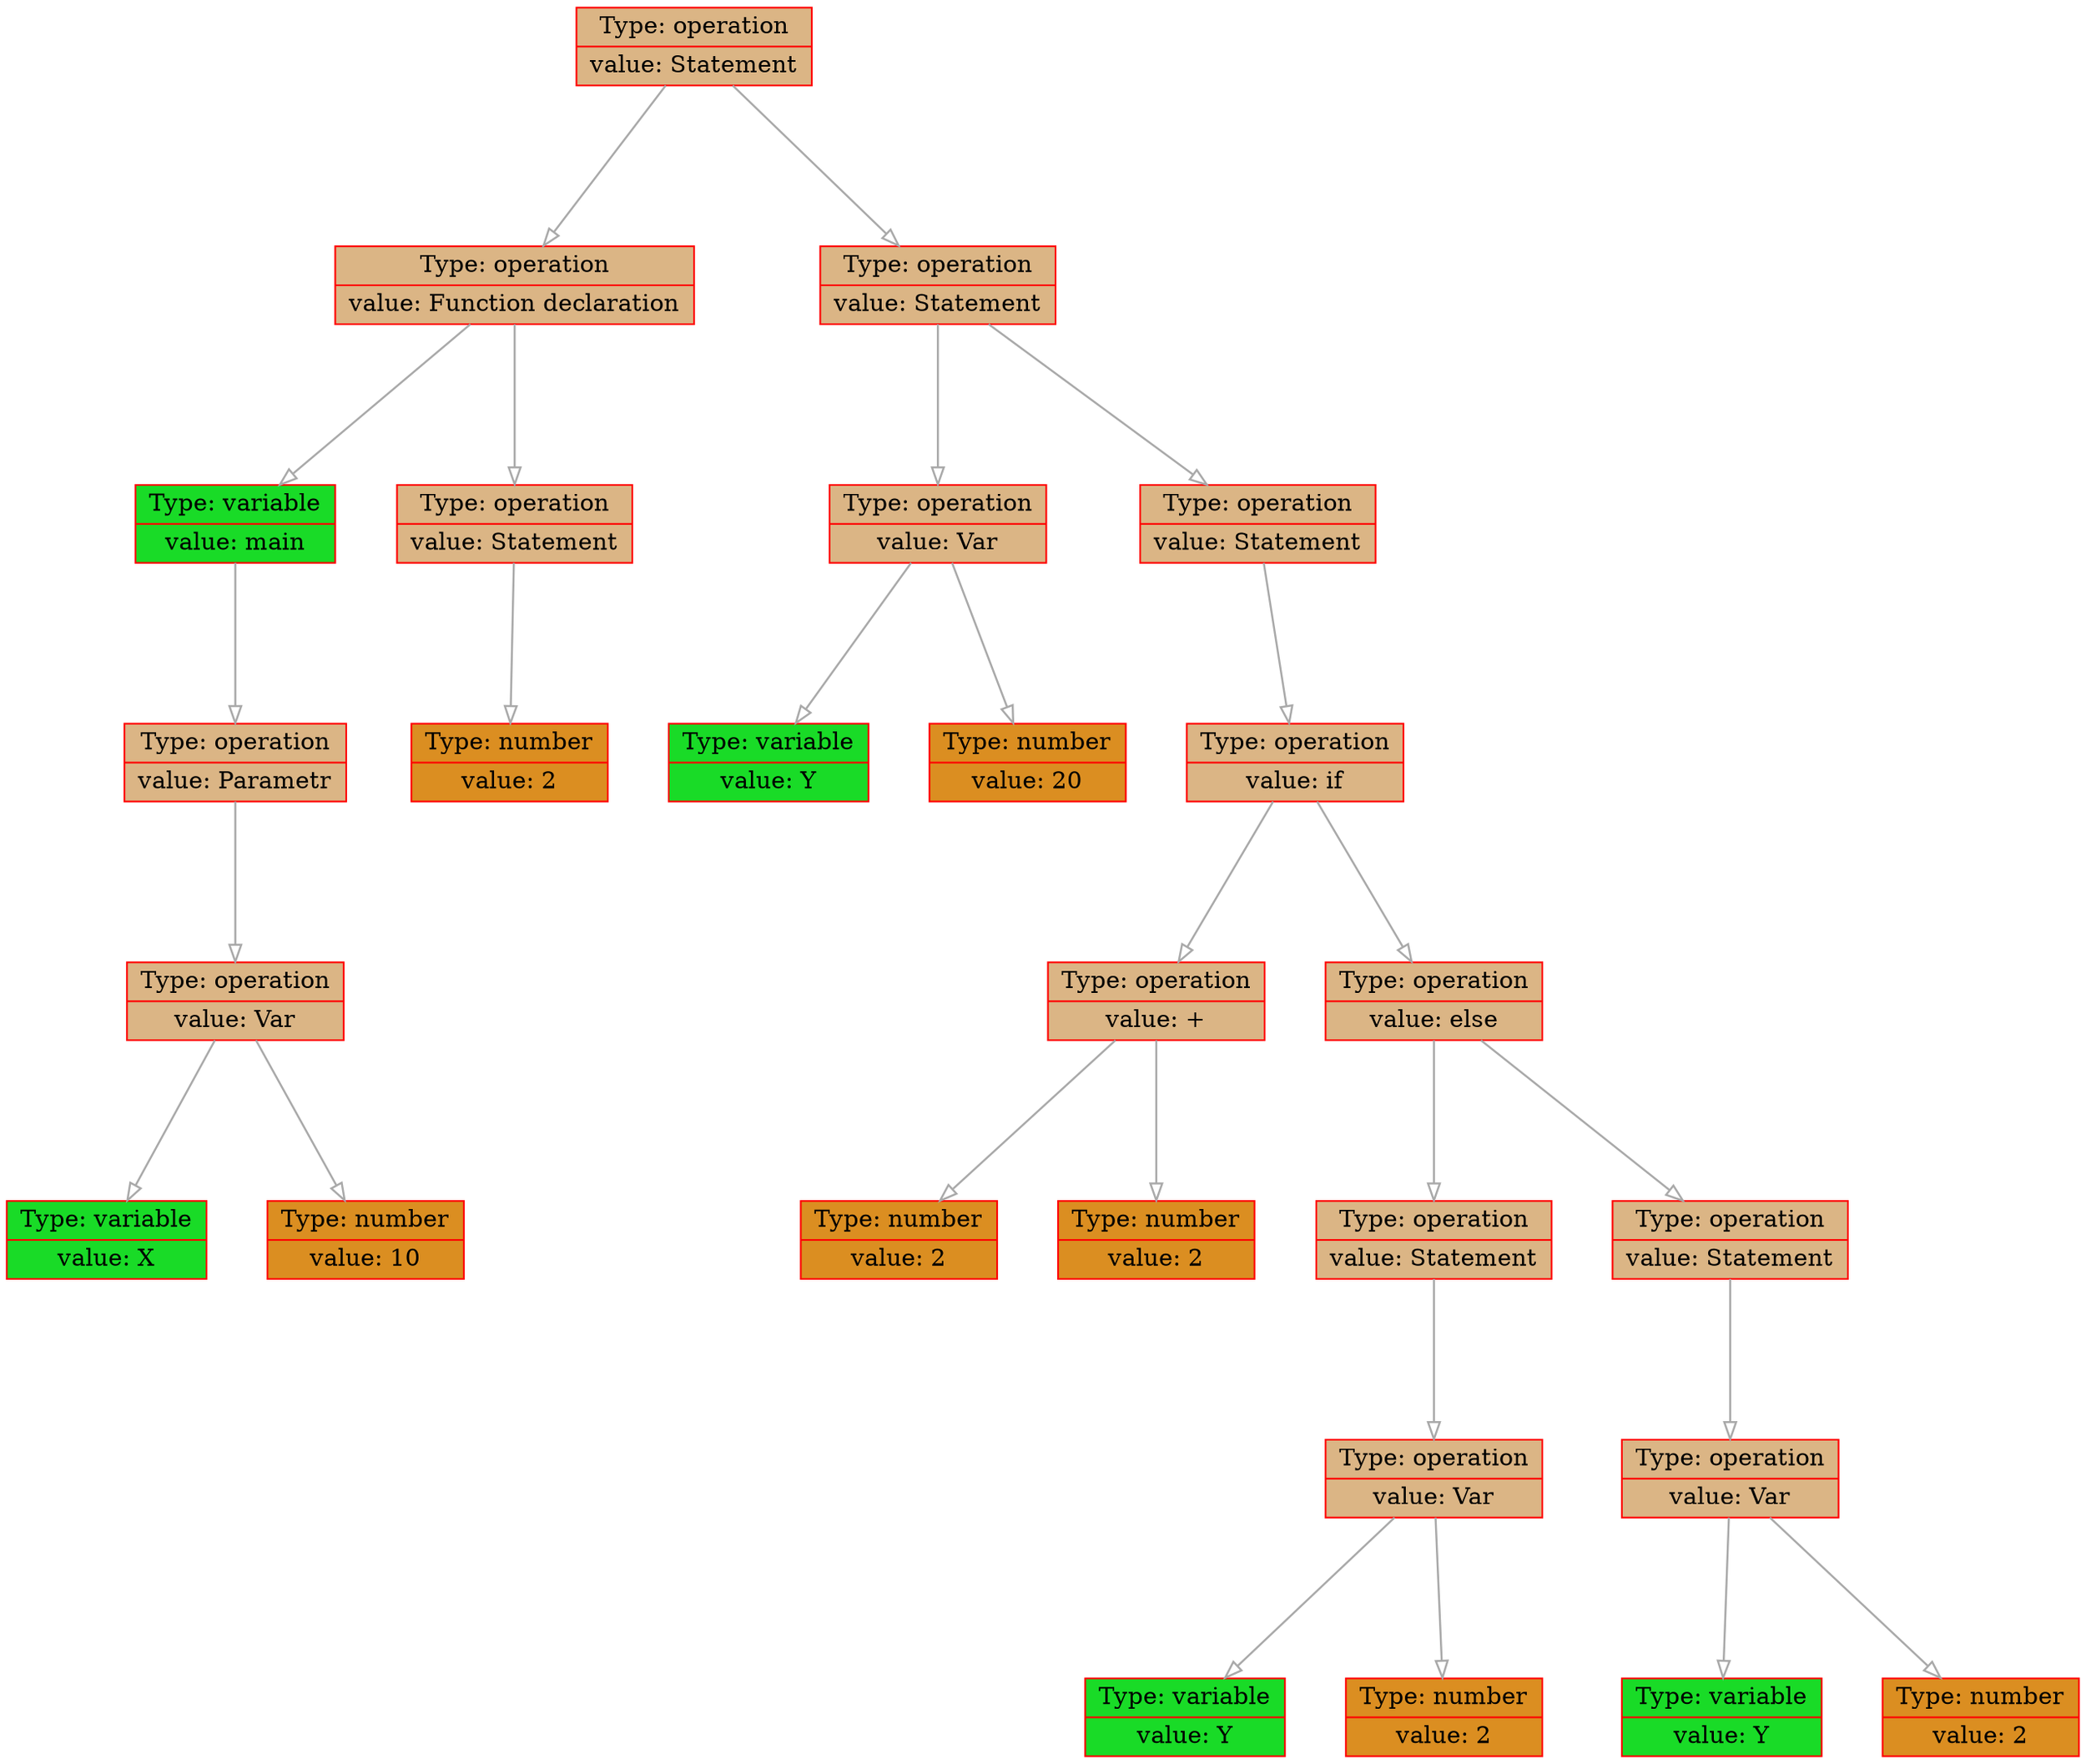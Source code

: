 
    digraph g {
        dpi      = 200;
        fontname = "Comic Sans MS";
        fontsize = 20;
        rankdir   =  TB;
        edge [color = darkgrey, arrowhead = onormal, arrowsize = 1, penwidth = 1.2]
        graph[fillcolor = lightgreen, ranksep = 1.3, nodesep = 0.5,
        style = "rounded, filled",color = green, penwidth = 2]

    Node0000027d3c0b81f0[shape=record, width=0.2, style="filled", color="red", fillcolor="#DBB585",label=" {Type: operation | value: Statement}"] 
 
Node0000027d3c0b80b0[shape=record, width=0.2, style="filled", color="red", fillcolor="#DBB585",label=" {Type: operation | value: Function declaration}"] 
 
Node0000027d3c0b75b0[shape=record, width=0.2, style="filled", color="red", fillcolor="#19DB27",label=" {Type: variable | value: main}"] 
 
Node0000027d3c0b8020[shape=record, width=0.2, style="filled", color="red", fillcolor="#DBB585",label=" {Type: operation | value: Parametr}"] 
 
Node0000027d3c0b7640[shape=record, width=0.2, style="filled", color="red", fillcolor="#DBB585",label=" {Type: operation | value: Var}"] 
 
Node0000027d3c0b75e0[shape=record, width=0.2, style="filled", color="red", fillcolor="#19DB27",label=" {Type: variable | value: X}"] 
 
Node0000027d3c0b7610[shape=record, width=0.2, style="filled", color="red", fillcolor="#DB8E21",label=" {Type: number | value: 10}"] 
 
Node0000027d3c0b8080[shape=record, width=0.2, style="filled", color="red", fillcolor="#DBB585",label=" {Type: operation | value: Statement}"] 
 
Node0000027d3c0b8050[shape=record, width=0.2, style="filled", color="red", fillcolor="#DB8E21",label=" {Type: number | value: 2}"] 
 
Node0000027d3c0b8190[shape=record, width=0.2, style="filled", color="red", fillcolor="#DBB585",label=" {Type: operation | value: Statement}"] 
 
Node0000027d3c0b8220[shape=record, width=0.2, style="filled", color="red", fillcolor="#DBB585",label=" {Type: operation | value: Var}"] 
 
Node0000027d3c0b8130[shape=record, width=0.2, style="filled", color="red", fillcolor="#19DB27",label=" {Type: variable | value: Y}"] 
 
Node0000027d3c0b8490[shape=record, width=0.2, style="filled", color="red", fillcolor="#DB8E21",label=" {Type: number | value: 20}"] 
 
Node0000027d3c0b81c0[shape=record, width=0.2, style="filled", color="red", fillcolor="#DBB585",label=" {Type: operation | value: Statement}"] 
 
Node0000027d3c0b8160[shape=record, width=0.2, style="filled", color="red", fillcolor="#DBB585",label=" {Type: operation | value: if}"] 
 
Node0000027d3c0b8430[shape=record, width=0.2, style="filled", color="red", fillcolor="#DBB585",label=" {Type: operation | value: +}"] 
 
Node0000027d3c0b82e0[shape=record, width=0.2, style="filled", color="red", fillcolor="#DB8E21",label=" {Type: number | value: 2}"] 
 
Node0000027d3c0b8340[shape=record, width=0.2, style="filled", color="red", fillcolor="#DB8E21",label=" {Type: number | value: 2}"] 
 
Node0000027d3c0b8460[shape=record, width=0.2, style="filled", color="red", fillcolor="#DBB585",label=" {Type: operation | value: else}"] 
 
Node0000027d3c0b8280[shape=record, width=0.2, style="filled", color="red", fillcolor="#DBB585",label=" {Type: operation | value: Statement}"] 
 
Node0000027d3c0b83a0[shape=record, width=0.2, style="filled", color="red", fillcolor="#DBB585",label=" {Type: operation | value: Var}"] 
 
Node0000027d3c0b8400[shape=record, width=0.2, style="filled", color="red", fillcolor="#19DB27",label=" {Type: variable | value: Y}"] 
 
Node0000027d3c0b8310[shape=record, width=0.2, style="filled", color="red", fillcolor="#DB8E21",label=" {Type: number | value: 2}"] 
 
Node0000027d3c0b83d0[shape=record, width=0.2, style="filled", color="red", fillcolor="#DBB585",label=" {Type: operation | value: Statement}"] 
 
Node0000027d3c0b82b0[shape=record, width=0.2, style="filled", color="red", fillcolor="#DBB585",label=" {Type: operation | value: Var}"] 
 
Node0000027d3c0b8370[shape=record, width=0.2, style="filled", color="red", fillcolor="#19DB27",label=" {Type: variable | value: Y}"] 
 
Node0000027d3c0b8250[shape=record, width=0.2, style="filled", color="red", fillcolor="#DB8E21",label=" {Type: number | value: 2}"] 
 
Node0000027d3c0b81f0->Node0000027d3c0b80b0
Node0000027d3c0b80b0->Node0000027d3c0b75b0
Node0000027d3c0b75b0->Node0000027d3c0b8020
Node0000027d3c0b8020->Node0000027d3c0b7640
Node0000027d3c0b7640->Node0000027d3c0b75e0
Node0000027d3c0b7640->Node0000027d3c0b7610
Node0000027d3c0b80b0->Node0000027d3c0b8080
Node0000027d3c0b8080->Node0000027d3c0b8050
Node0000027d3c0b81f0->Node0000027d3c0b8190
Node0000027d3c0b8190->Node0000027d3c0b8220
Node0000027d3c0b8220->Node0000027d3c0b8130
Node0000027d3c0b8220->Node0000027d3c0b8490
Node0000027d3c0b8190->Node0000027d3c0b81c0
Node0000027d3c0b81c0->Node0000027d3c0b8160
Node0000027d3c0b8160->Node0000027d3c0b8430
Node0000027d3c0b8430->Node0000027d3c0b82e0
Node0000027d3c0b8430->Node0000027d3c0b8340
Node0000027d3c0b8160->Node0000027d3c0b8460
Node0000027d3c0b8460->Node0000027d3c0b8280
Node0000027d3c0b8280->Node0000027d3c0b83a0
Node0000027d3c0b83a0->Node0000027d3c0b8400
Node0000027d3c0b83a0->Node0000027d3c0b8310
Node0000027d3c0b8460->Node0000027d3c0b83d0
Node0000027d3c0b83d0->Node0000027d3c0b82b0
Node0000027d3c0b82b0->Node0000027d3c0b8370
Node0000027d3c0b82b0->Node0000027d3c0b8250
}

